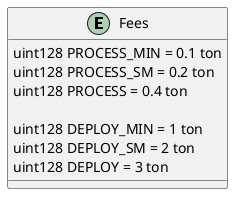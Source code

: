 @startuml
skinparam WrapWidth 600
skinparam classAttributeIconSize 0
' hide circle
skinparam linetype ortho
skinparam linetype polyline
top to bottom direction
left to right direction
skinparam componentStyle uml2

  entity Fees {
    uint128 PROCESS_MIN = 0.1 ton
    uint128 PROCESS_SM = 0.2 ton
    uint128 PROCESS = 0.4 ton

    uint128 DEPLOY_MIN = 1 ton
    uint128 DEPLOY_SM = 2 ton
    uint128 DEPLOY = 3 ton

  }
  
@enduml
